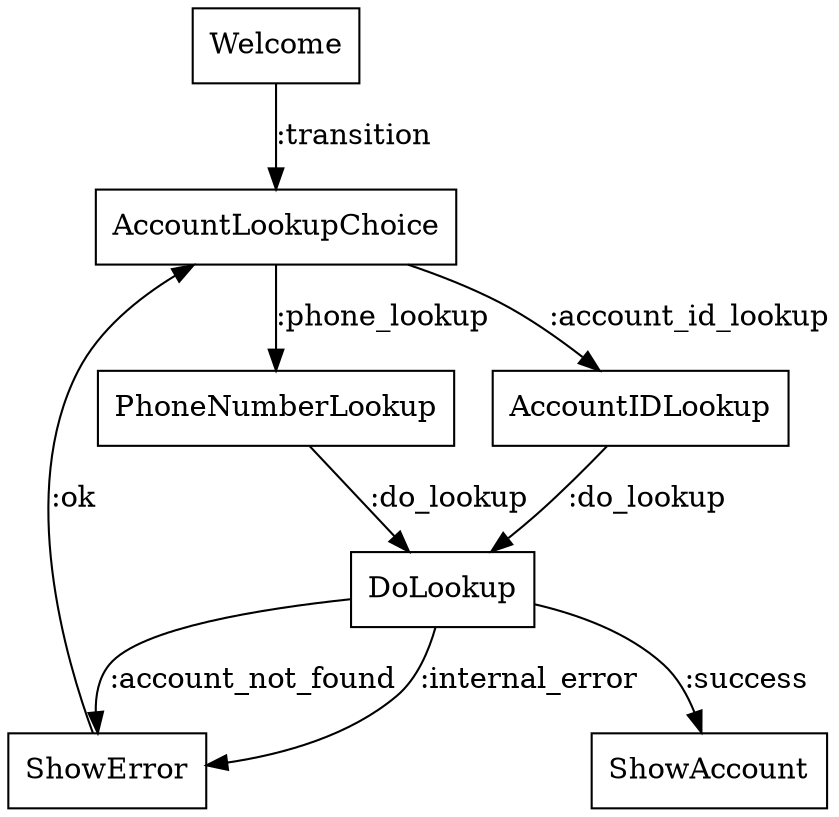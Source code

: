 digraph my_graph {
  node0 [label="Welcome", shape=box];
  node1 [label="ShowError", shape=box];
  node2 [label="ShowAccount", shape=box];
  node3 [label="PhoneNumberLookup", shape=box];
  node4 [label="DoLookup", shape=box];
  node5 [label="AccountLookupChoice", shape=box];
  node6 [label="AccountIDLookup", shape=box];
  node6 -> node4 [label=":do_lookup"];
  node5 -> node3 [label=":phone_lookup"];
  node5 -> node6 [label=":account_id_lookup"];
  node4 -> node2 [label=":success"];
  node4 -> node1 [label=":account_not_found"];
  node4 -> node1 [label=":internal_error"];
  node3 -> node4 [label=":do_lookup"];
  node1 -> node5 [label=":ok"];
  node0 -> node5 [label=":transition"];
}

